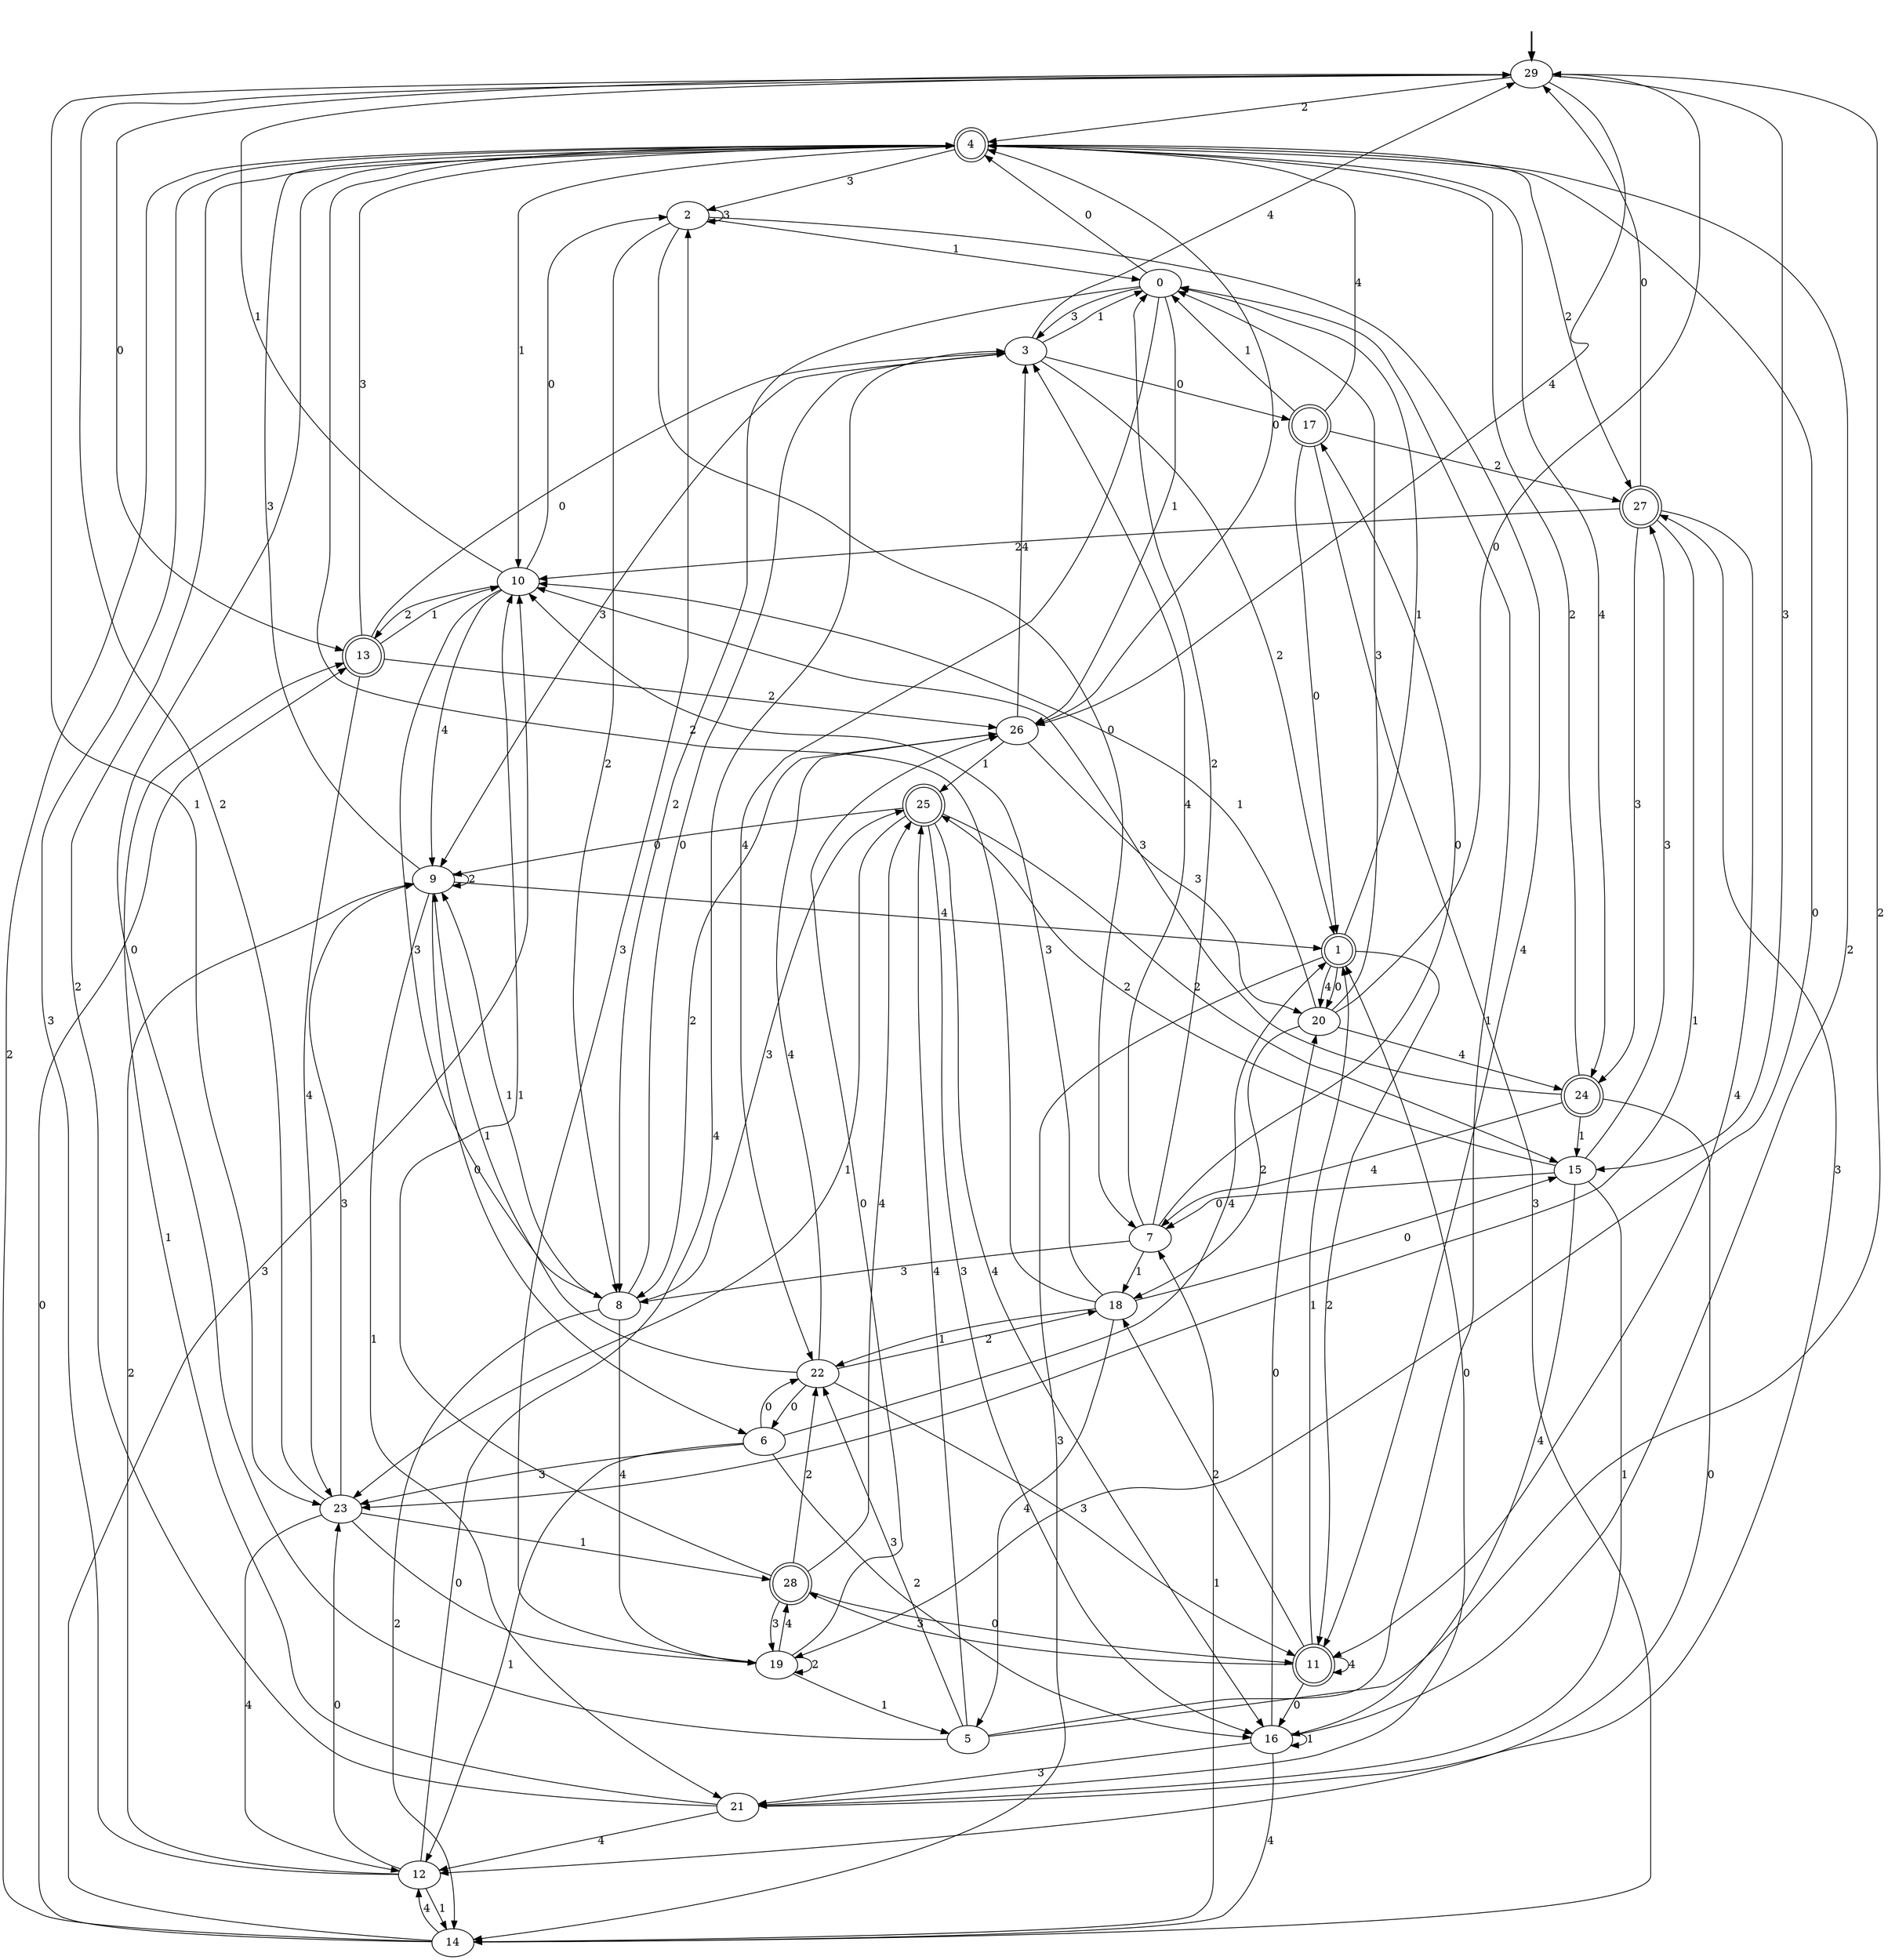 digraph {
	fake [style=invisible]
	0
	1 [shape=doublecircle]
	2
	3
	4 [shape=doublecircle]
	5
	6
	7
	8
	9
	10
	11 [shape=doublecircle]
	12
	13 [shape=doublecircle]
	14
	15
	16
	17 [shape=doublecircle]
	18
	19
	20
	21
	22
	23
	24 [shape=doublecircle]
	25 [shape=doublecircle]
	26
	27 [shape=doublecircle]
	28 [shape=doublecircle]
	29 [root=true]
	fake -> 29 [style=bold]
	23 -> 19 [label=0]
	3 -> 17 [label=0]
	25 -> 16 [label=3]
	24 -> 10 [label=3]
	14 -> 10 [label=3]
	5 -> 29 [label=2]
	9 -> 6 [label=0]
	16 -> 21 [label=3]
	7 -> 8 [label=3]
	22 -> 9 [label=1]
	11 -> 18 [label=2]
	26 -> 8 [label=2]
	17 -> 0 [label=1]
	17 -> 4 [label=4]
	12 -> 23 [label=0]
	7 -> 18 [label=1]
	4 -> 2 [label=3]
	16 -> 16 [label=1]
	5 -> 4 [label=0]
	3 -> 29 [label=4]
	27 -> 11 [label=4]
	4 -> 19 [label=0]
	18 -> 5 [label=4]
	0 -> 4 [label=0]
	20 -> 0 [label=3]
	5 -> 0 [label=1]
	19 -> 28 [label=4]
	3 -> 0 [label=1]
	10 -> 29 [label=1]
	23 -> 9 [label=3]
	2 -> 2 [label=3]
	4 -> 27 [label=2]
	1 -> 14 [label=3]
	14 -> 7 [label=1]
	26 -> 4 [label=0]
	20 -> 10 [label=1]
	29 -> 23 [label=1]
	21 -> 27 [label=3]
	28 -> 25 [label=4]
	29 -> 15 [label=3]
	18 -> 10 [label=3]
	12 -> 4 [label=3]
	26 -> 20 [label=3]
	25 -> 9 [label=0]
	27 -> 23 [label=1]
	3 -> 9 [label=3]
	11 -> 16 [label=0]
	9 -> 21 [label=1]
	2 -> 8 [label=2]
	4 -> 10 [label=1]
	22 -> 18 [label=2]
	0 -> 8 [label=2]
	22 -> 26 [label=4]
	6 -> 22 [label=0]
	13 -> 10 [label=1]
	20 -> 18 [label=2]
	29 -> 13 [label=0]
	27 -> 24 [label=3]
	0 -> 3 [label=3]
	28 -> 11 [label=0]
	12 -> 3 [label=4]
	15 -> 25 [label=2]
	17 -> 27 [label=2]
	8 -> 14 [label=2]
	24 -> 4 [label=2]
	6 -> 12 [label=1]
	10 -> 2 [label=0]
	23 -> 29 [label=2]
	7 -> 3 [label=4]
	13 -> 4 [label=3]
	23 -> 12 [label=4]
	2 -> 7 [label=0]
	26 -> 25 [label=1]
	13 -> 26 [label=2]
	19 -> 5 [label=1]
	21 -> 1 [label=0]
	10 -> 13 [label=2]
	11 -> 11 [label=4]
	0 -> 22 [label=4]
	25 -> 15 [label=2]
	7 -> 17 [label=0]
	10 -> 8 [label=3]
	18 -> 15 [label=0]
	24 -> 15 [label=1]
	28 -> 19 [label=3]
	25 -> 16 [label=4]
	9 -> 9 [label=2]
	8 -> 3 [label=0]
	19 -> 19 [label=2]
	8 -> 9 [label=1]
	24 -> 12 [label=0]
	9 -> 1 [label=4]
	9 -> 4 [label=3]
	6 -> 23 [label=3]
	8 -> 25 [label=3]
	1 -> 11 [label=2]
	17 -> 14 [label=3]
	12 -> 14 [label=1]
	16 -> 4 [label=2]
	27 -> 29 [label=0]
	13 -> 23 [label=4]
	7 -> 0 [label=2]
	15 -> 7 [label=0]
	25 -> 23 [label=1]
	27 -> 10 [label=2]
	11 -> 28 [label=3]
	26 -> 3 [label=4]
	6 -> 1 [label=4]
	14 -> 4 [label=2]
	2 -> 11 [label=4]
	20 -> 24 [label=4]
	20 -> 29 [label=0]
	1 -> 20 [label=4]
	1 -> 0 [label=1]
	10 -> 9 [label=4]
	21 -> 13 [label=1]
	2 -> 0 [label=1]
	24 -> 7 [label=4]
	19 -> 26 [label=0]
	6 -> 16 [label=2]
	4 -> 24 [label=4]
	23 -> 28 [label=1]
	22 -> 11 [label=3]
	19 -> 2 [label=3]
	29 -> 26 [label=4]
	16 -> 20 [label=0]
	8 -> 19 [label=4]
	3 -> 1 [label=2]
	0 -> 26 [label=1]
	22 -> 6 [label=0]
	15 -> 27 [label=3]
	28 -> 22 [label=2]
	18 -> 4 [label=2]
	28 -> 10 [label=1]
	1 -> 20 [label=0]
	14 -> 12 [label=4]
	16 -> 14 [label=4]
	13 -> 3 [label=0]
	21 -> 12 [label=4]
	18 -> 22 [label=1]
	21 -> 4 [label=2]
	15 -> 21 [label=1]
	14 -> 13 [label=0]
	11 -> 1 [label=1]
	12 -> 9 [label=2]
	15 -> 16 [label=4]
	5 -> 22 [label=3]
	5 -> 25 [label=4]
	17 -> 1 [label=0]
	29 -> 4 [label=2]
}
